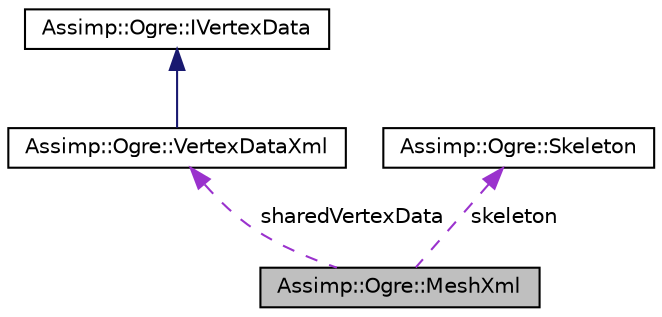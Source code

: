 digraph "Assimp::Ogre::MeshXml"
{
  edge [fontname="Helvetica",fontsize="10",labelfontname="Helvetica",labelfontsize="10"];
  node [fontname="Helvetica",fontsize="10",shape=record];
  Node1 [label="Assimp::Ogre::MeshXml",height=0.2,width=0.4,color="black", fillcolor="grey75", style="filled", fontcolor="black"];
  Node2 -> Node1 [dir="back",color="darkorchid3",fontsize="10",style="dashed",label=" sharedVertexData" ,fontname="Helvetica"];
  Node2 [label="Assimp::Ogre::VertexDataXml",height=0.2,width=0.4,color="black", fillcolor="white", style="filled",URL="$class_assimp_1_1_ogre_1_1_vertex_data_xml.html",tooltip="Ogre XML Vertex Data. "];
  Node3 -> Node2 [dir="back",color="midnightblue",fontsize="10",style="solid",fontname="Helvetica"];
  Node3 [label="Assimp::Ogre::IVertexData",height=0.2,width=0.4,color="black", fillcolor="white", style="filled",URL="$class_assimp_1_1_ogre_1_1_i_vertex_data.html"];
  Node4 -> Node1 [dir="back",color="darkorchid3",fontsize="10",style="dashed",label=" skeleton" ,fontname="Helvetica"];
  Node4 [label="Assimp::Ogre::Skeleton",height=0.2,width=0.4,color="black", fillcolor="white", style="filled",URL="$class_assimp_1_1_ogre_1_1_skeleton.html",tooltip="Ogre Skeleton. "];
}
